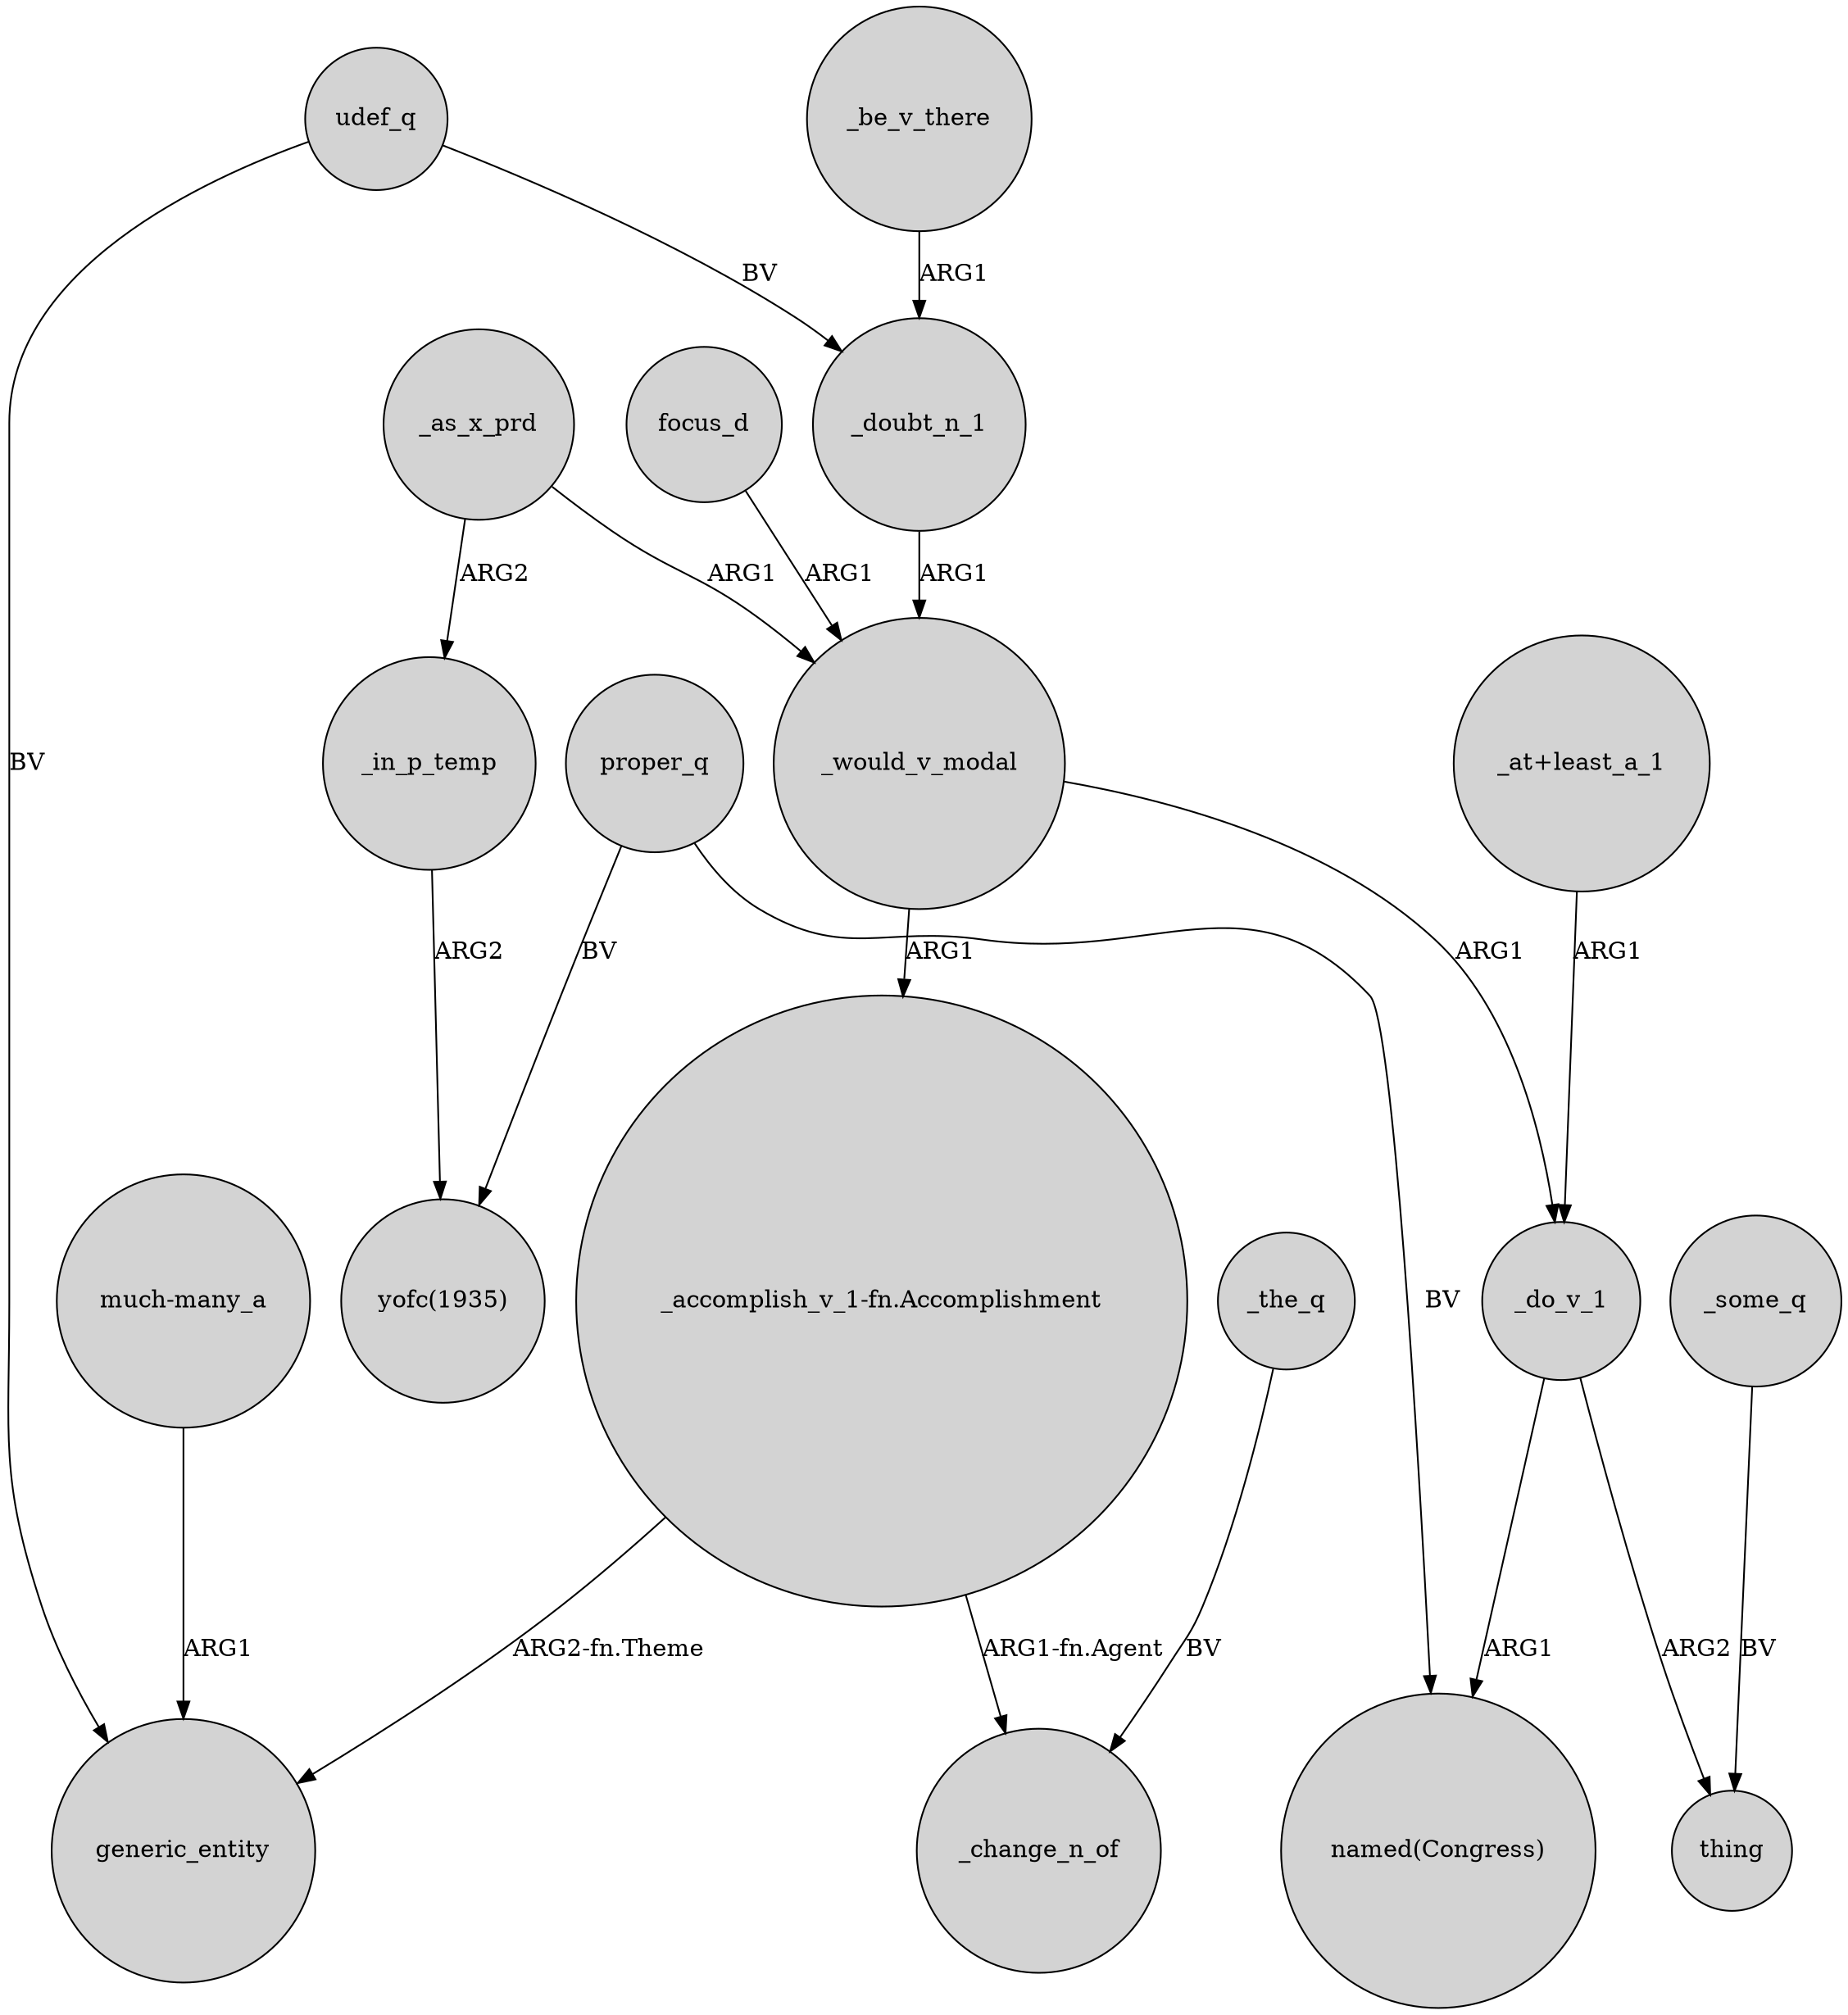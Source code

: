 digraph {
	node [shape=circle style=filled]
	udef_q -> generic_entity [label=BV]
	proper_q -> "yofc(1935)" [label=BV]
	_some_q -> thing [label=BV]
	_do_v_1 -> "named(Congress)" [label=ARG1]
	"much-many_a" -> generic_entity [label=ARG1]
	_as_x_prd -> _would_v_modal [label=ARG1]
	_would_v_modal -> _do_v_1 [label=ARG1]
	"_at+least_a_1" -> _do_v_1 [label=ARG1]
	proper_q -> "named(Congress)" [label=BV]
	_would_v_modal -> "_accomplish_v_1-fn.Accomplishment" [label=ARG1]
	"_accomplish_v_1-fn.Accomplishment" -> _change_n_of [label="ARG1-fn.Agent"]
	_as_x_prd -> _in_p_temp [label=ARG2]
	_doubt_n_1 -> _would_v_modal [label=ARG1]
	_be_v_there -> _doubt_n_1 [label=ARG1]
	_the_q -> _change_n_of [label=BV]
	_do_v_1 -> thing [label=ARG2]
	udef_q -> _doubt_n_1 [label=BV]
	_in_p_temp -> "yofc(1935)" [label=ARG2]
	"_accomplish_v_1-fn.Accomplishment" -> generic_entity [label="ARG2-fn.Theme"]
	focus_d -> _would_v_modal [label=ARG1]
}
